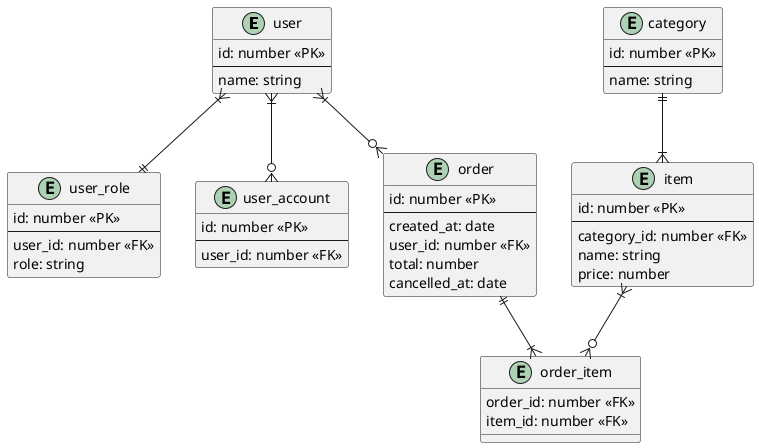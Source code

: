 @startuml ERD


entity user {
    id: number <<PK>>
    --
    name: string
}

entity user_role {
    id: number <<PK>>
    --
    user_id: number <<FK>>
    role: string
}

entity user_account {
    id: number <<PK>>
    --
    user_id: number <<FK>>
}

entity order {
    id: number <<PK>>
    --
    created_at: date
    user_id: number <<FK>>
    total: number
    cancelled_at: date
}

entity order_item {
    order_id: number <<FK>>
    item_id: number <<FK>>
}

entity item {
    id: number <<PK>>
    --
    category_id: number <<FK>>
    name: string
    price: number
}

entity category {
    id: number <<PK>>
    --
    name: string
}

user }|--|| user_role
user }|--o{ user_account
user }|--o{ order
order ||--|{ order_item
item }|--o{ order_item
category ||--|{ item

@enduml
